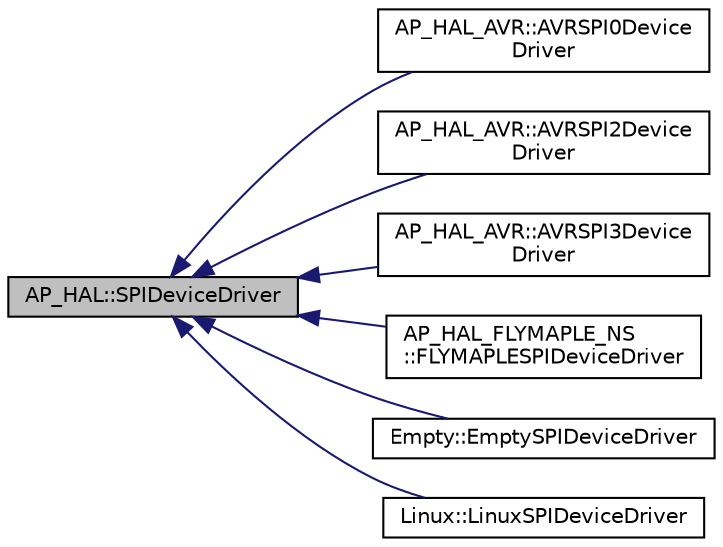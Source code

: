 digraph "AP_HAL::SPIDeviceDriver"
{
 // INTERACTIVE_SVG=YES
  edge [fontname="Helvetica",fontsize="10",labelfontname="Helvetica",labelfontsize="10"];
  node [fontname="Helvetica",fontsize="10",shape=record];
  rankdir="LR";
  Node1 [label="AP_HAL::SPIDeviceDriver",height=0.2,width=0.4,color="black", fillcolor="grey75", style="filled" fontcolor="black"];
  Node1 -> Node2 [dir="back",color="midnightblue",fontsize="10",style="solid",fontname="Helvetica"];
  Node2 [label="AP_HAL_AVR::AVRSPI0Device\lDriver",height=0.2,width=0.4,color="black", fillcolor="white", style="filled",URL="$classAP__HAL__AVR_1_1AVRSPI0DeviceDriver.html"];
  Node1 -> Node3 [dir="back",color="midnightblue",fontsize="10",style="solid",fontname="Helvetica"];
  Node3 [label="AP_HAL_AVR::AVRSPI2Device\lDriver",height=0.2,width=0.4,color="black", fillcolor="white", style="filled",URL="$classAP__HAL__AVR_1_1AVRSPI2DeviceDriver.html"];
  Node1 -> Node4 [dir="back",color="midnightblue",fontsize="10",style="solid",fontname="Helvetica"];
  Node4 [label="AP_HAL_AVR::AVRSPI3Device\lDriver",height=0.2,width=0.4,color="black", fillcolor="white", style="filled",URL="$classAP__HAL__AVR_1_1AVRSPI3DeviceDriver.html"];
  Node1 -> Node5 [dir="back",color="midnightblue",fontsize="10",style="solid",fontname="Helvetica"];
  Node5 [label="AP_HAL_FLYMAPLE_NS\l::FLYMAPLESPIDeviceDriver",height=0.2,width=0.4,color="black", fillcolor="white", style="filled",URL="$classAP__HAL__FLYMAPLE__NS_1_1FLYMAPLESPIDeviceDriver.html"];
  Node1 -> Node6 [dir="back",color="midnightblue",fontsize="10",style="solid",fontname="Helvetica"];
  Node6 [label="Empty::EmptySPIDeviceDriver",height=0.2,width=0.4,color="black", fillcolor="white", style="filled",URL="$classEmpty_1_1EmptySPIDeviceDriver.html"];
  Node1 -> Node7 [dir="back",color="midnightblue",fontsize="10",style="solid",fontname="Helvetica"];
  Node7 [label="Linux::LinuxSPIDeviceDriver",height=0.2,width=0.4,color="black", fillcolor="white", style="filled",URL="$classLinux_1_1LinuxSPIDeviceDriver.html"];
}
